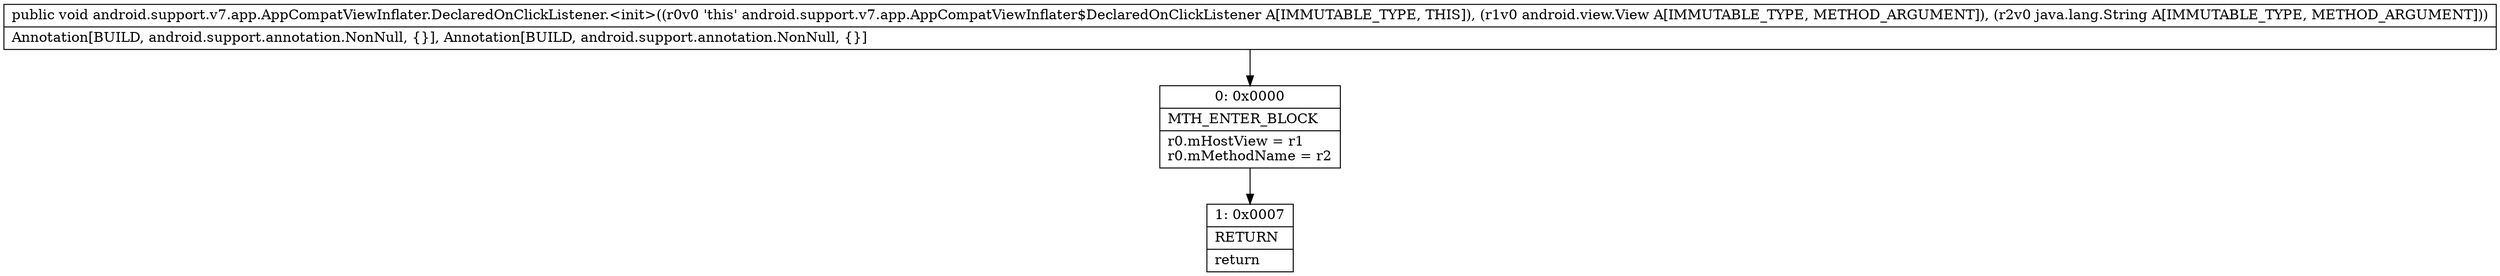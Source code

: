 digraph "CFG forandroid.support.v7.app.AppCompatViewInflater.DeclaredOnClickListener.\<init\>(Landroid\/view\/View;Ljava\/lang\/String;)V" {
Node_0 [shape=record,label="{0\:\ 0x0000|MTH_ENTER_BLOCK\l|r0.mHostView = r1\lr0.mMethodName = r2\l}"];
Node_1 [shape=record,label="{1\:\ 0x0007|RETURN\l|return\l}"];
MethodNode[shape=record,label="{public void android.support.v7.app.AppCompatViewInflater.DeclaredOnClickListener.\<init\>((r0v0 'this' android.support.v7.app.AppCompatViewInflater$DeclaredOnClickListener A[IMMUTABLE_TYPE, THIS]), (r1v0 android.view.View A[IMMUTABLE_TYPE, METHOD_ARGUMENT]), (r2v0 java.lang.String A[IMMUTABLE_TYPE, METHOD_ARGUMENT]))  | Annotation[BUILD, android.support.annotation.NonNull, \{\}], Annotation[BUILD, android.support.annotation.NonNull, \{\}]\l}"];
MethodNode -> Node_0;
Node_0 -> Node_1;
}

